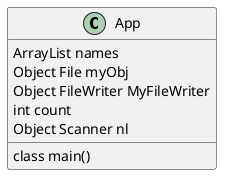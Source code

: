 @startuml
'https://plantuml.com/class-diagram



abstract class App

class App {
 class main()
 ArrayList names
 Object File myObj
 Object FileWriter MyFileWriter
 int count
 Object Scanner nl
}



@enduml